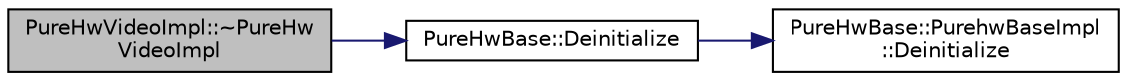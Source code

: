 digraph "PureHwVideoImpl::~PureHwVideoImpl"
{
 // LATEX_PDF_SIZE
  edge [fontname="Helvetica",fontsize="10",labelfontname="Helvetica",labelfontsize="10"];
  node [fontname="Helvetica",fontsize="10",shape=record];
  rankdir="LR";
  Node1 [label="PureHwVideoImpl::~PureHw\lVideoImpl",height=0.2,width=0.4,color="black", fillcolor="grey75", style="filled", fontcolor="black",tooltip=" "];
  Node1 -> Node2 [color="midnightblue",fontsize="10",style="solid",fontname="Helvetica"];
  Node2 [label="PureHwBase::Deinitialize",height=0.2,width=0.4,color="black", fillcolor="white", style="filled",URL="$class_pure_hw_base.html#a53dec608f1ff4d6dc62bc536036c20af",tooltip="Deinitializes the instance."];
  Node2 -> Node3 [color="midnightblue",fontsize="10",style="solid",fontname="Helvetica"];
  Node3 [label="PureHwBase::PurehwBaseImpl\l::Deinitialize",height=0.2,width=0.4,color="black", fillcolor="white", style="filled",URL="$class_pure_hw_base_1_1_purehw_base_impl.html#aafd9924aaa5d0fc5c6d78356981c4c8c",tooltip="Deinitializes the instance."];
}
